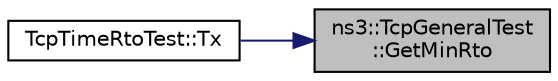 digraph "ns3::TcpGeneralTest::GetMinRto"
{
 // LATEX_PDF_SIZE
  edge [fontname="Helvetica",fontsize="10",labelfontname="Helvetica",labelfontsize="10"];
  node [fontname="Helvetica",fontsize="10",shape=record];
  rankdir="RL";
  Node1 [label="ns3::TcpGeneralTest\l::GetMinRto",height=0.2,width=0.4,color="black", fillcolor="grey75", style="filled", fontcolor="black",tooltip="Get the minimum RTO attribute."];
  Node1 -> Node2 [dir="back",color="midnightblue",fontsize="10",style="solid",fontname="Helvetica"];
  Node2 [label="TcpTimeRtoTest::Tx",height=0.2,width=0.4,color="black", fillcolor="white", style="filled",URL="$class_tcp_time_rto_test.html#ae8f215f01bf8d8f198c5701029f60b1e",tooltip="Packet transmitted down to IP layer."];
}
